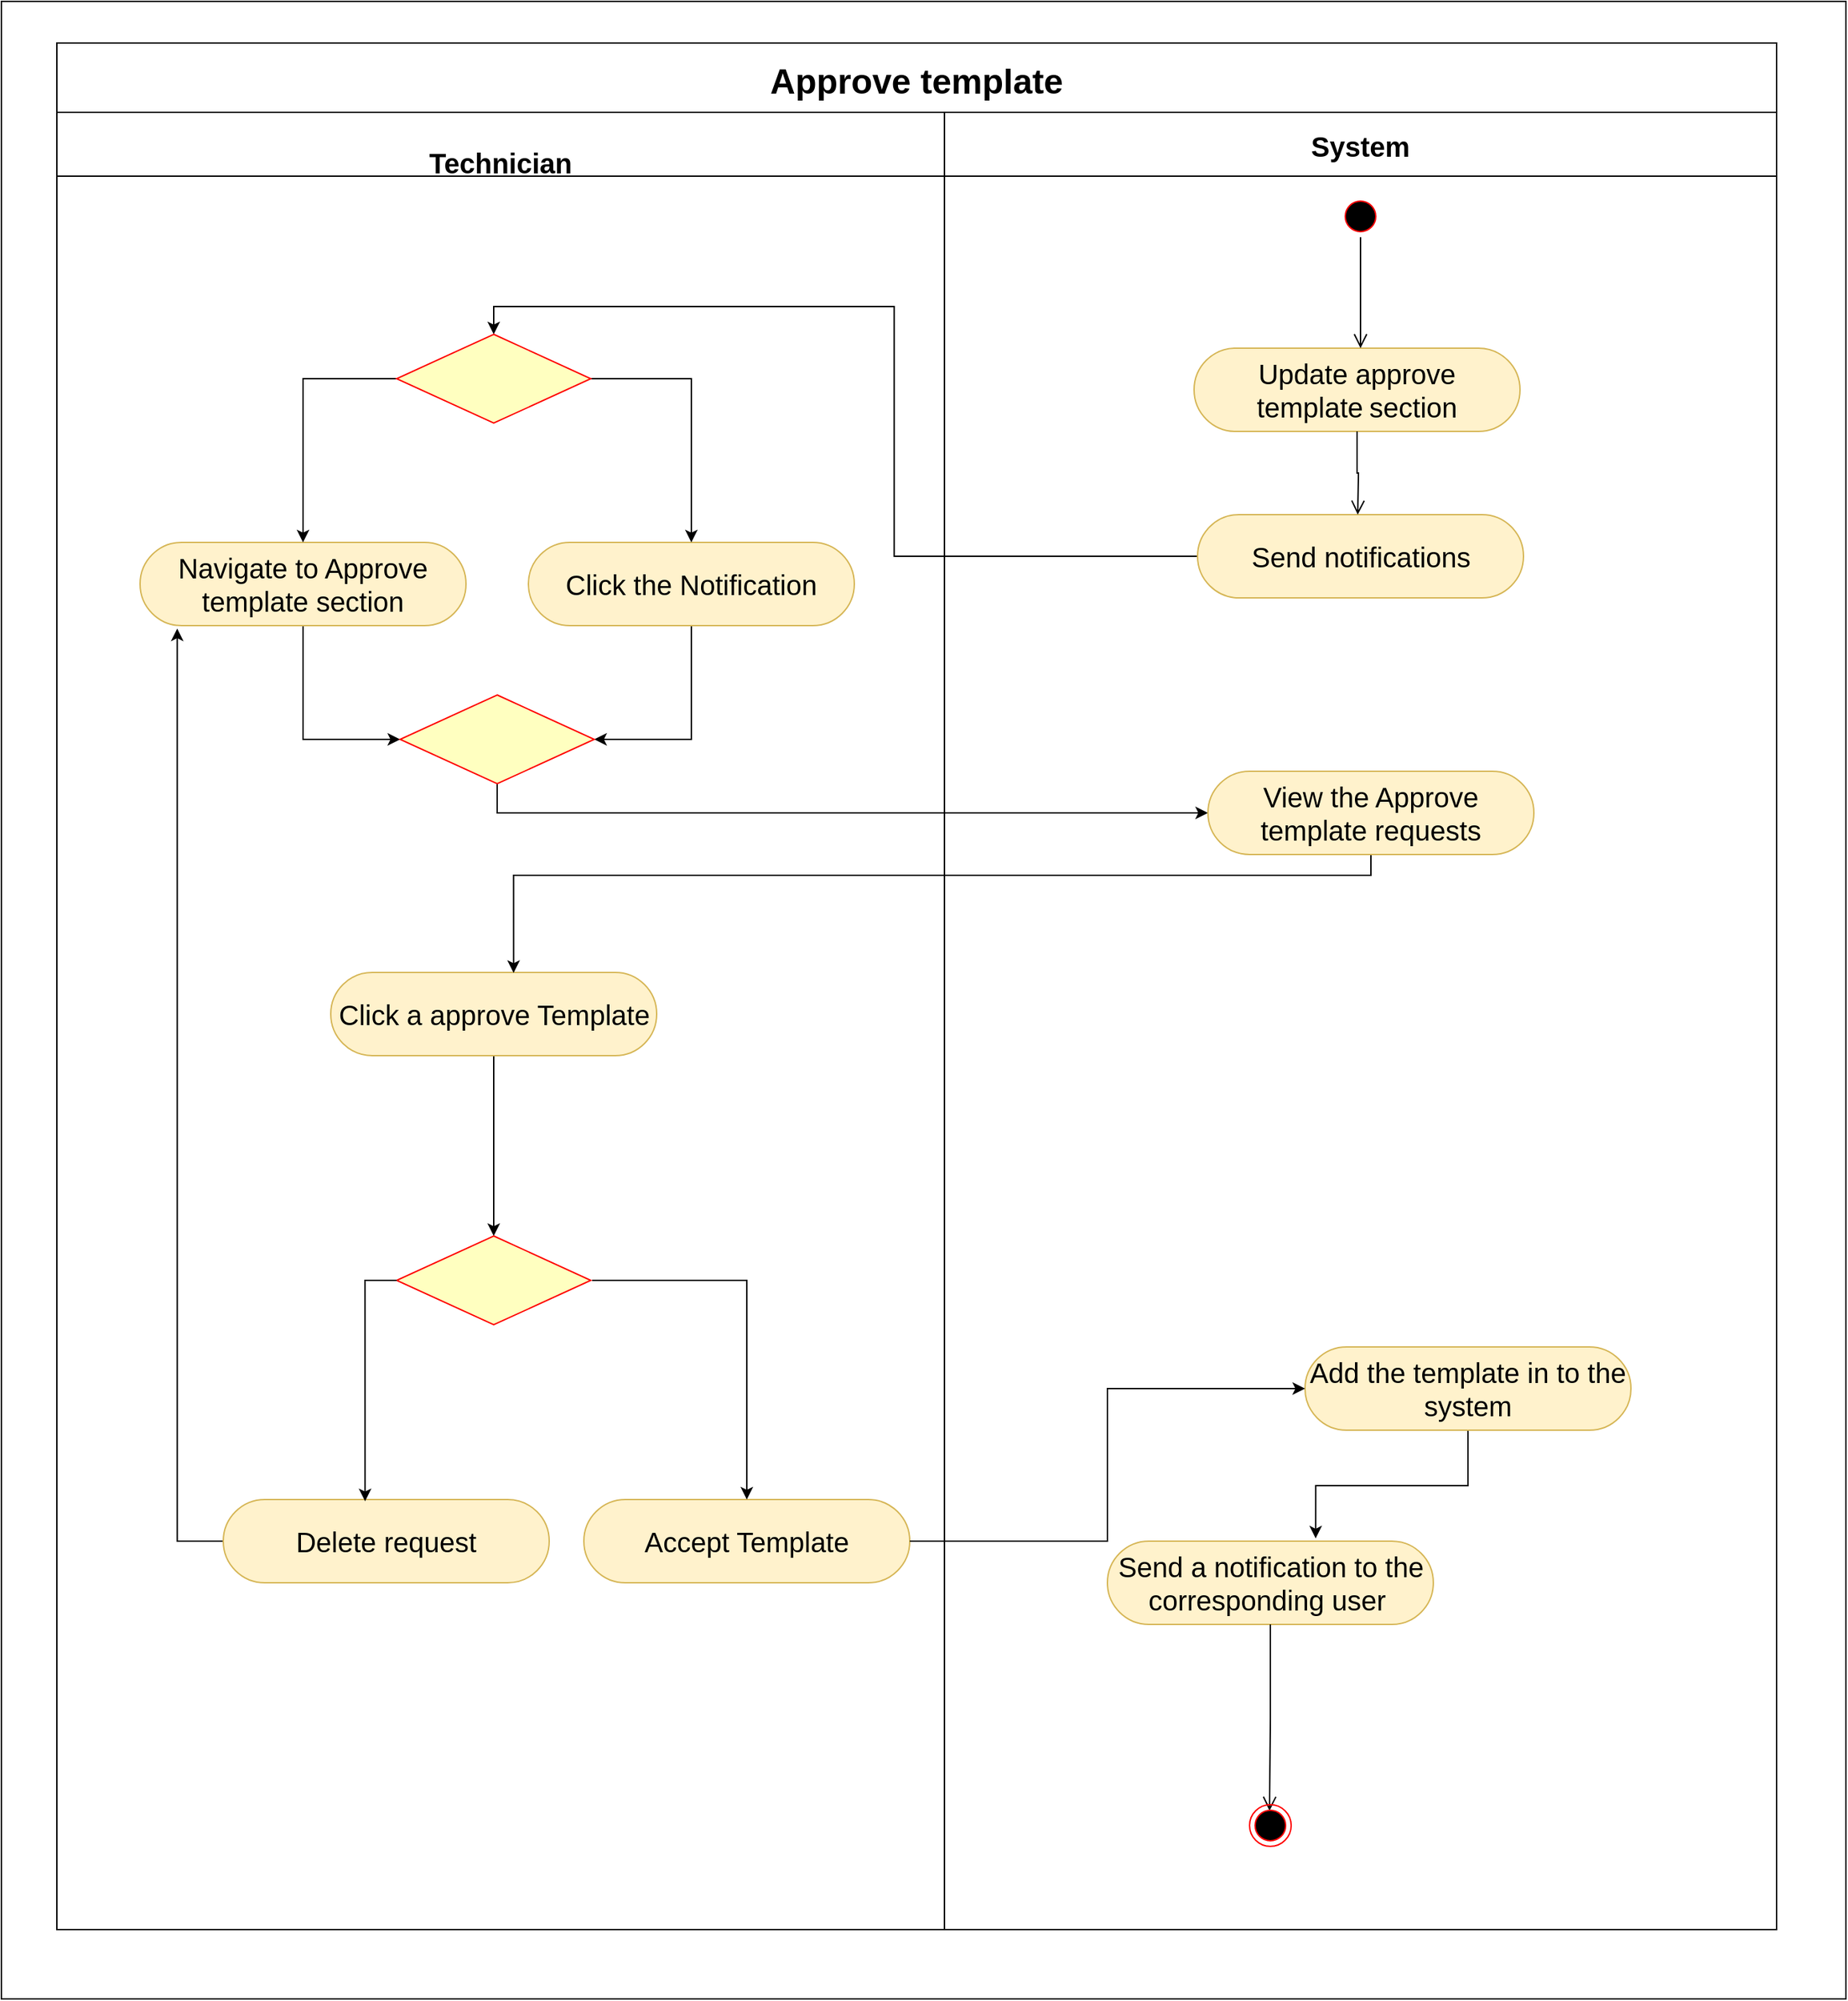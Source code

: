 <mxfile version="20.3.0" type="google"><diagram id="RpL3b0DVF8EPti70zjzs" name="Page-1"><mxGraphModel grid="1" page="1" gridSize="10" guides="1" tooltips="1" connect="1" arrows="1" fold="1" pageScale="1" pageWidth="827" pageHeight="1169" math="0" shadow="0"><root><mxCell id="0"/><mxCell id="1" parent="0"/><mxCell id="xy8tv3g-0sMRdUUU3O3o-1" value="Approve template" style="swimlane;childLayout=stackLayout;resizeParent=1;resizeParentMax=0;startSize=50;fontSize=25;swimlaneFillColor=none;fillColor=default;" vertex="1" parent="1"><mxGeometry x="-380" width="1240" height="1360" as="geometry"/></mxCell><mxCell id="xy8tv3g-0sMRdUUU3O3o-13" style="edgeStyle=orthogonalEdgeStyle;rounded=0;orthogonalLoop=1;jettySize=auto;html=1;exitX=0;exitY=0.5;exitDx=0;exitDy=0;entryX=0.5;entryY=0;entryDx=0;entryDy=0;" edge="1" parent="xy8tv3g-0sMRdUUU3O3o-1" source="xy8tv3g-0sMRdUUU3O3o-24" target="xy8tv3g-0sMRdUUU3O3o-9"><mxGeometry relative="1" as="geometry"><mxPoint x="400" y="370" as="targetPoint"/></mxGeometry></mxCell><mxCell id="xy8tv3g-0sMRdUUU3O3o-14" style="edgeStyle=orthogonalEdgeStyle;rounded=0;orthogonalLoop=1;jettySize=auto;html=1;exitX=0.5;exitY=1;exitDx=0;exitDy=0;entryX=0;entryY=0.5;entryDx=0;entryDy=0;" edge="1" parent="xy8tv3g-0sMRdUUU3O3o-1" source="xy8tv3g-0sMRdUUU3O3o-10" target="xy8tv3g-0sMRdUUU3O3o-28"><mxGeometry relative="1" as="geometry"/></mxCell><mxCell id="xy8tv3g-0sMRdUUU3O3o-2" value="&#10;Technician" style="swimlane;startSize=46;fontSize=20;" vertex="1" parent="xy8tv3g-0sMRdUUU3O3o-1"><mxGeometry y="50" width="640" height="1310" as="geometry"><mxRectangle y="36" width="50" height="1234" as="alternateBounds"/></mxGeometry></mxCell><mxCell id="xy8tv3g-0sMRdUUU3O3o-3" style="edgeStyle=orthogonalEdgeStyle;rounded=0;orthogonalLoop=1;jettySize=auto;html=1;exitX=0.5;exitY=1;exitDx=0;exitDy=0;entryX=0;entryY=0.5;entryDx=0;entryDy=0;" edge="1" parent="xy8tv3g-0sMRdUUU3O3o-2" source="xy8tv3g-0sMRdUUU3O3o-4" target="xy8tv3g-0sMRdUUU3O3o-10"><mxGeometry relative="1" as="geometry"/></mxCell><mxCell id="xy8tv3g-0sMRdUUU3O3o-4" value="Navigate to Approve template section" style="rounded=1;whiteSpace=wrap;html=1;fontSize=20;arcSize=50;fillColor=#fff2cc;strokeColor=#d6b656;" vertex="1" parent="xy8tv3g-0sMRdUUU3O3o-2"><mxGeometry x="60" y="310" width="235" height="60" as="geometry"/></mxCell><mxCell id="xy8tv3g-0sMRdUUU3O3o-5" style="edgeStyle=orthogonalEdgeStyle;rounded=0;orthogonalLoop=1;jettySize=auto;html=1;exitX=0.5;exitY=1;exitDx=0;exitDy=0;entryX=1;entryY=0.5;entryDx=0;entryDy=0;" edge="1" parent="xy8tv3g-0sMRdUUU3O3o-2" source="xy8tv3g-0sMRdUUU3O3o-6" target="xy8tv3g-0sMRdUUU3O3o-10"><mxGeometry relative="1" as="geometry"/></mxCell><mxCell id="xy8tv3g-0sMRdUUU3O3o-6" value="Click the Notification" style="rounded=1;whiteSpace=wrap;html=1;fontSize=20;arcSize=50;fillColor=#fff2cc;strokeColor=#d6b656;" vertex="1" parent="xy8tv3g-0sMRdUUU3O3o-2"><mxGeometry x="340" y="310" width="235" height="60" as="geometry"/></mxCell><mxCell id="xy8tv3g-0sMRdUUU3O3o-7" style="edgeStyle=orthogonalEdgeStyle;rounded=0;orthogonalLoop=1;jettySize=auto;html=1;exitX=0;exitY=0.5;exitDx=0;exitDy=0;entryX=0.5;entryY=0;entryDx=0;entryDy=0;" edge="1" parent="xy8tv3g-0sMRdUUU3O3o-2" source="xy8tv3g-0sMRdUUU3O3o-9" target="xy8tv3g-0sMRdUUU3O3o-4"><mxGeometry relative="1" as="geometry"/></mxCell><mxCell id="xy8tv3g-0sMRdUUU3O3o-8" style="edgeStyle=orthogonalEdgeStyle;rounded=0;orthogonalLoop=1;jettySize=auto;html=1;exitX=1;exitY=0.5;exitDx=0;exitDy=0;entryX=0.5;entryY=0;entryDx=0;entryDy=0;" edge="1" parent="xy8tv3g-0sMRdUUU3O3o-2" source="xy8tv3g-0sMRdUUU3O3o-9" target="xy8tv3g-0sMRdUUU3O3o-6"><mxGeometry relative="1" as="geometry"/></mxCell><mxCell id="xy8tv3g-0sMRdUUU3O3o-9" value="" style="rhombus;whiteSpace=wrap;html=1;fillColor=#ffffc0;strokeColor=#ff0000;fontSize=20;" vertex="1" parent="xy8tv3g-0sMRdUUU3O3o-2"><mxGeometry x="245" y="160" width="140" height="64" as="geometry"/></mxCell><mxCell id="xy8tv3g-0sMRdUUU3O3o-10" value="" style="rhombus;whiteSpace=wrap;html=1;fillColor=#ffffc0;strokeColor=#ff0000;fontSize=20;" vertex="1" parent="xy8tv3g-0sMRdUUU3O3o-2"><mxGeometry x="247.5" y="420" width="140" height="64" as="geometry"/></mxCell><mxCell id="xy8tv3g-0sMRdUUU3O3o-36" style="edgeStyle=orthogonalEdgeStyle;rounded=0;orthogonalLoop=1;jettySize=auto;html=1;exitX=0.5;exitY=1;exitDx=0;exitDy=0;entryX=0.5;entryY=0;entryDx=0;entryDy=0;" edge="1" parent="xy8tv3g-0sMRdUUU3O3o-2" source="xy8tv3g-0sMRdUUU3O3o-11" target="xy8tv3g-0sMRdUUU3O3o-12"><mxGeometry relative="1" as="geometry"/></mxCell><mxCell id="xy8tv3g-0sMRdUUU3O3o-11" value="&lt;span&gt;Click a approve Template&lt;/span&gt;" style="rounded=1;whiteSpace=wrap;html=1;fontSize=20;arcSize=50;fillColor=#fff2cc;strokeColor=#d6b656;" vertex="1" parent="xy8tv3g-0sMRdUUU3O3o-2"><mxGeometry x="197.5" y="620" width="235" height="60" as="geometry"/></mxCell><mxCell id="xy8tv3g-0sMRdUUU3O3o-12" value="" style="rhombus;whiteSpace=wrap;html=1;fillColor=#ffffc0;strokeColor=#ff0000;fontSize=20;" vertex="1" parent="xy8tv3g-0sMRdUUU3O3o-2"><mxGeometry x="245" y="810" width="140" height="64" as="geometry"/></mxCell><mxCell id="xy8tv3g-0sMRdUUU3O3o-39" style="edgeStyle=orthogonalEdgeStyle;rounded=0;orthogonalLoop=1;jettySize=auto;html=1;exitX=0;exitY=0.5;exitDx=0;exitDy=0;entryX=0.114;entryY=1.035;entryDx=0;entryDy=0;entryPerimeter=0;" edge="1" parent="xy8tv3g-0sMRdUUU3O3o-2" source="xy8tv3g-0sMRdUUU3O3o-37" target="xy8tv3g-0sMRdUUU3O3o-4"><mxGeometry relative="1" as="geometry"/></mxCell><mxCell id="xy8tv3g-0sMRdUUU3O3o-37" value="&lt;span&gt;Delete request&lt;/span&gt;" style="rounded=1;whiteSpace=wrap;html=1;fontSize=20;arcSize=50;fillColor=#fff2cc;strokeColor=#d6b656;" vertex="1" parent="xy8tv3g-0sMRdUUU3O3o-2"><mxGeometry x="120" y="1000" width="235" height="60" as="geometry"/></mxCell><mxCell id="xy8tv3g-0sMRdUUU3O3o-20" style="edgeStyle=orthogonalEdgeStyle;rounded=0;orthogonalLoop=1;jettySize=auto;html=1;exitX=0;exitY=0.5;exitDx=0;exitDy=0;entryX=0.435;entryY=0.02;entryDx=0;entryDy=0;entryPerimeter=0;" edge="1" parent="xy8tv3g-0sMRdUUU3O3o-2" source="xy8tv3g-0sMRdUUU3O3o-12" target="xy8tv3g-0sMRdUUU3O3o-37"><mxGeometry relative="1" as="geometry"/></mxCell><mxCell id="xy8tv3g-0sMRdUUU3O3o-55" value="Accept Template" style="rounded=1;whiteSpace=wrap;html=1;fontSize=20;arcSize=50;fillColor=#fff2cc;strokeColor=#d6b656;" vertex="1" parent="xy8tv3g-0sMRdUUU3O3o-2"><mxGeometry x="380" y="1000" width="235" height="60" as="geometry"/></mxCell><mxCell id="xy8tv3g-0sMRdUUU3O3o-15" style="edgeStyle=orthogonalEdgeStyle;rounded=0;orthogonalLoop=1;jettySize=auto;html=1;exitX=0.5;exitY=1;exitDx=0;exitDy=0;entryX=0.561;entryY=0.006;entryDx=0;entryDy=0;entryPerimeter=0;" edge="1" parent="xy8tv3g-0sMRdUUU3O3o-1" source="xy8tv3g-0sMRdUUU3O3o-28" target="xy8tv3g-0sMRdUUU3O3o-11"><mxGeometry relative="1" as="geometry"><Array as="points"><mxPoint x="947" y="600"/><mxPoint x="329" y="600"/></Array></mxGeometry></mxCell><mxCell id="xy8tv3g-0sMRdUUU3O3o-18" style="edgeStyle=orthogonalEdgeStyle;rounded=0;orthogonalLoop=1;jettySize=auto;html=1;exitX=1;exitY=0.5;exitDx=0;exitDy=0;entryX=0.5;entryY=0;entryDx=0;entryDy=0;" edge="1" parent="xy8tv3g-0sMRdUUU3O3o-1" target="xy8tv3g-0sMRdUUU3O3o-55"><mxGeometry relative="1" as="geometry"><mxPoint x="386" y="892" as="sourcePoint"/><mxPoint x="1018.5" y="940" as="targetPoint"/><Array as="points"><mxPoint x="498" y="892"/></Array></mxGeometry></mxCell><mxCell id="xy8tv3g-0sMRdUUU3O3o-22" value="System" style="swimlane;startSize=46;fontSize=20;gradientColor=none;strokeColor=#000000;" vertex="1" parent="xy8tv3g-0sMRdUUU3O3o-1"><mxGeometry x="640" y="50" width="600" height="1310" as="geometry"/></mxCell><mxCell id="xy8tv3g-0sMRdUUU3O3o-23" value="Update approve template&lt;span style=&quot;font-size: 16px; text-align: left;&quot;&gt;&amp;nbsp;&lt;/span&gt;&lt;span&gt;section&lt;/span&gt;" style="rounded=1;whiteSpace=wrap;html=1;fontSize=20;arcSize=50;fillColor=#fff2cc;strokeColor=#d6b656;" vertex="1" parent="xy8tv3g-0sMRdUUU3O3o-22"><mxGeometry x="180" y="170" width="235" height="60" as="geometry"/></mxCell><mxCell id="xy8tv3g-0sMRdUUU3O3o-24" value="Send notifications" style="rounded=1;whiteSpace=wrap;html=1;fontSize=20;arcSize=50;fillColor=#fff2cc;strokeColor=#d6b656;" vertex="1" parent="xy8tv3g-0sMRdUUU3O3o-22"><mxGeometry x="182.5" y="290" width="235" height="60" as="geometry"/></mxCell><mxCell id="xy8tv3g-0sMRdUUU3O3o-25" value="" style="ellipse;html=1;shape=startState;fillColor=#000000;strokeColor=#ff0000;fontSize=20;" vertex="1" parent="xy8tv3g-0sMRdUUU3O3o-22"><mxGeometry x="285" y="60" width="30" height="30" as="geometry"/></mxCell><mxCell id="xy8tv3g-0sMRdUUU3O3o-26" value="" style="edgeStyle=orthogonalEdgeStyle;html=1;verticalAlign=bottom;endArrow=open;endSize=8;strokeColor=#000000;rounded=0;fontSize=20;exitX=0.5;exitY=1;exitDx=0;exitDy=0;" edge="1" parent="xy8tv3g-0sMRdUUU3O3o-22" source="xy8tv3g-0sMRdUUU3O3o-25"><mxGeometry relative="1" as="geometry"><mxPoint x="300" y="170" as="targetPoint"/><mxPoint x="680" y="90" as="sourcePoint"/></mxGeometry></mxCell><mxCell id="xy8tv3g-0sMRdUUU3O3o-27" value="" style="edgeStyle=orthogonalEdgeStyle;html=1;verticalAlign=bottom;endArrow=open;endSize=8;strokeColor=#000000;rounded=0;fontSize=20;exitX=0.5;exitY=1;exitDx=0;exitDy=0;" edge="1" parent="xy8tv3g-0sMRdUUU3O3o-22" source="xy8tv3g-0sMRdUUU3O3o-23"><mxGeometry relative="1" as="geometry"><mxPoint x="298" y="290" as="targetPoint"/><mxPoint x="310" y="100" as="sourcePoint"/></mxGeometry></mxCell><mxCell id="xy8tv3g-0sMRdUUU3O3o-28" value="&lt;span&gt;View the Approve template requests&lt;/span&gt;" style="rounded=1;whiteSpace=wrap;html=1;fontSize=20;arcSize=50;fillColor=#fff2cc;strokeColor=#d6b656;" vertex="1" parent="xy8tv3g-0sMRdUUU3O3o-22"><mxGeometry x="190" y="475" width="235" height="60" as="geometry"/></mxCell><mxCell id="xy8tv3g-0sMRdUUU3O3o-30" style="edgeStyle=orthogonalEdgeStyle;rounded=0;orthogonalLoop=1;jettySize=auto;html=1;exitX=0.5;exitY=1;exitDx=0;exitDy=0;entryX=0.639;entryY=-0.033;entryDx=0;entryDy=0;entryPerimeter=0;fontSize=14;" edge="1" parent="xy8tv3g-0sMRdUUU3O3o-22" source="xy8tv3g-0sMRdUUU3O3o-31" target="xy8tv3g-0sMRdUUU3O3o-32"><mxGeometry relative="1" as="geometry"/></mxCell><mxCell id="xy8tv3g-0sMRdUUU3O3o-31" value="&lt;span&gt;Add the template in to the system&lt;/span&gt;" style="rounded=1;whiteSpace=wrap;html=1;fontSize=20;arcSize=50;fillColor=#fff2cc;strokeColor=#d6b656;" vertex="1" parent="xy8tv3g-0sMRdUUU3O3o-22"><mxGeometry x="260" y="890" width="235" height="60" as="geometry"/></mxCell><mxCell id="xy8tv3g-0sMRdUUU3O3o-32" value="Send a notification to the corresponding user&amp;nbsp;" style="rounded=1;whiteSpace=wrap;html=1;fontSize=20;arcSize=50;fillColor=#fff2cc;strokeColor=#d6b656;" vertex="1" parent="xy8tv3g-0sMRdUUU3O3o-22"><mxGeometry x="117.5" y="1030" width="235" height="60" as="geometry"/></mxCell><mxCell id="xy8tv3g-0sMRdUUU3O3o-33" value="" style="edgeStyle=orthogonalEdgeStyle;html=1;verticalAlign=bottom;endArrow=open;endSize=8;strokeColor=#000000;rounded=0;fontSize=20;exitX=0.5;exitY=1;exitDx=0;exitDy=0;entryX=0;entryY=0;entryDx=0;entryDy=0;" edge="1" parent="xy8tv3g-0sMRdUUU3O3o-22" source="xy8tv3g-0sMRdUUU3O3o-32"><mxGeometry relative="1" as="geometry"><mxPoint x="234.393" y="1224.393" as="targetPoint"/><mxPoint x="347.5" y="1150" as="sourcePoint"/></mxGeometry></mxCell><mxCell id="xy8tv3g-0sMRdUUU3O3o-34" value="" style="ellipse;html=1;shape=endState;fillColor=#000000;strokeColor=#ff0000;fontSize=20;direction=west;" vertex="1" parent="xy8tv3g-0sMRdUUU3O3o-22"><mxGeometry x="220" y="1220" width="30" height="30" as="geometry"/></mxCell><mxCell id="xy8tv3g-0sMRdUUU3O3o-56" style="edgeStyle=orthogonalEdgeStyle;rounded=0;orthogonalLoop=1;jettySize=auto;html=1;exitX=1;exitY=0.5;exitDx=0;exitDy=0;entryX=0;entryY=0.5;entryDx=0;entryDy=0;" edge="1" parent="xy8tv3g-0sMRdUUU3O3o-1" source="xy8tv3g-0sMRdUUU3O3o-55" target="xy8tv3g-0sMRdUUU3O3o-31"><mxGeometry relative="1" as="geometry"/></mxCell><mxCell id="xy8tv3g-0sMRdUUU3O3o-35" value="" style="rounded=0;whiteSpace=wrap;html=1;fillColor=none;" vertex="1" parent="1"><mxGeometry x="-420" y="-30" width="1330" height="1440" as="geometry"/></mxCell></root></mxGraphModel></diagram></mxfile>